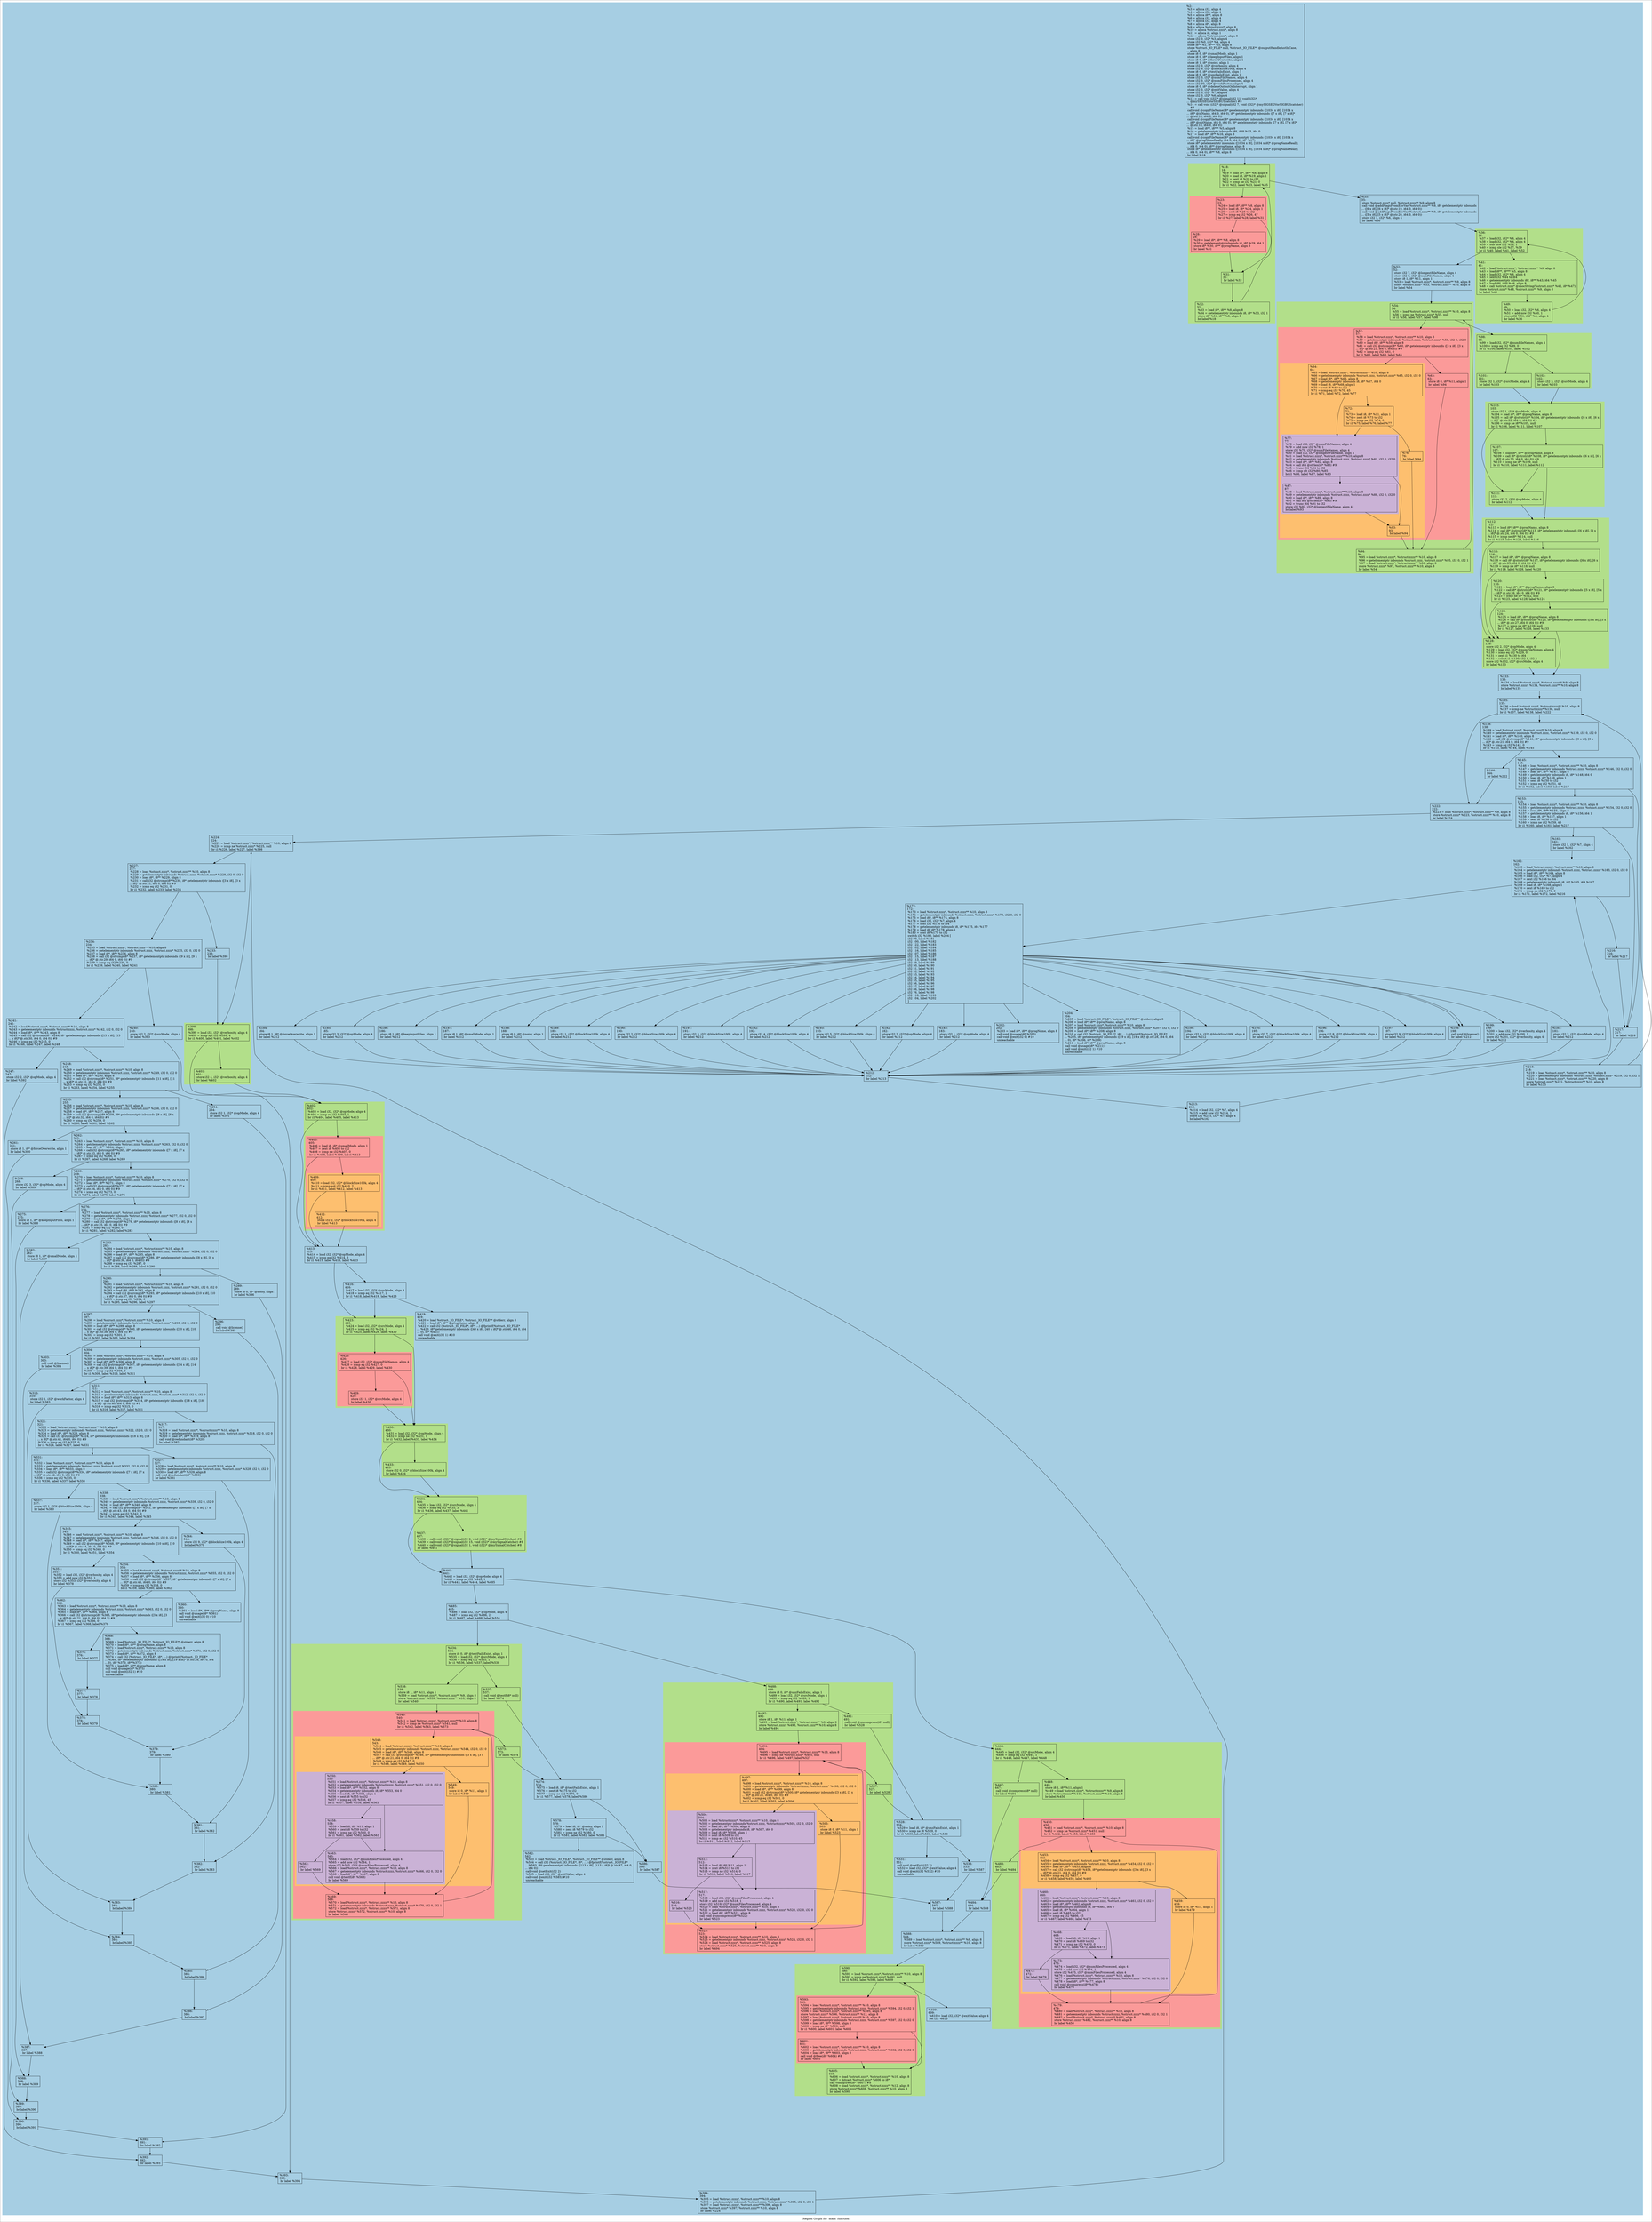 digraph "Region Graph for 'main' function" {
	label="Region Graph for 'main' function";

	Node0x9c9920 [shape=record,label="{%2:\l  %3 = alloca i32, align 4\l  %4 = alloca i32, align 4\l  %5 = alloca i8**, align 8\l  %6 = alloca i32, align 4\l  %7 = alloca i32, align 4\l  %8 = alloca i8*, align 8\l  %9 = alloca %struct.zzzz*, align 8\l  %10 = alloca %struct.zzzz*, align 8\l  %11 = alloca i8, align 1\l  %12 = alloca %struct.zzzz*, align 8\l  store i32 0, i32* %3, align 4\l  store i32 %0, i32* %4, align 4\l  store i8** %1, i8*** %5, align 8\l  store %struct._IO_FILE* null, %struct._IO_FILE** @outputHandleJustInCase,\l... align 8\l  store i8 0, i8* @smallMode, align 1\l  store i8 0, i8* @keepInputFiles, align 1\l  store i8 0, i8* @forceOverwrite, align 1\l  store i8 1, i8* @noisy, align 1\l  store i32 0, i32* @verbosity, align 4\l  store i32 9, i32* @blockSize100k, align 4\l  store i8 0, i8* @testFailsExist, align 1\l  store i8 0, i8* @unzFailsExist, align 1\l  store i32 0, i32* @numFileNames, align 4\l  store i32 0, i32* @numFilesProcessed, align 4\l  store i32 30, i32* @workFactor, align 4\l  store i8 0, i8* @deleteOutputOnInterrupt, align 1\l  store i32 0, i32* @exitValue, align 4\l  store i32 0, i32* %7, align 4\l  store i32 0, i32* %6, align 4\l  %13 = call void (i32)* @signal(i32 11, void (i32)*\l... @mySIGSEGVorSIGBUScatcher) #8\l  %14 = call void (i32)* @signal(i32 7, void (i32)* @mySIGSEGVorSIGBUScatcher)\l... #8\l  call void @copyFileName(i8* getelementptr inbounds ([1034 x i8], [1034 x\l... i8]* @inName, i64 0, i64 0), i8* getelementptr inbounds ([7 x i8], [7 x i8]*\l... @.str.18, i64 0, i64 0))\l  call void @copyFileName(i8* getelementptr inbounds ([1034 x i8], [1034 x\l... i8]* @outName, i64 0, i64 0), i8* getelementptr inbounds ([7 x i8], [7 x i8]*\l... @.str.18, i64 0, i64 0))\l  %15 = load i8**, i8*** %5, align 8\l  %16 = getelementptr inbounds i8*, i8** %15, i64 0\l  %17 = load i8*, i8** %16, align 8\l  call void @copyFileName(i8* getelementptr inbounds ([1034 x i8], [1034 x\l... i8]* @progNameReally, i64 0, i64 0), i8* %17)\l  store i8* getelementptr inbounds ([1034 x i8], [1034 x i8]* @progNameReally,\l... i64 0, i64 0), i8** @progName, align 8\l  store i8* getelementptr inbounds ([1034 x i8], [1034 x i8]* @progNameReally,\l... i64 0, i64 0), i8** %8, align 8\l  br label %18\l}"];
	Node0x9c9920 -> Node0xbe63c0;
	Node0xbe63c0 [shape=record,label="{%18:\l18:                                               \l  %19 = load i8*, i8** %8, align 8\l  %20 = load i8, i8* %19, align 1\l  %21 = sext i8 %20 to i32\l  %22 = icmp ne i32 %21, 0\l  br i1 %22, label %23, label %35\l}"];
	Node0xbe63c0 -> Node0xbe8b60;
	Node0xbe63c0 -> Node0xb74ff0;
	Node0xbe8b60 [shape=record,label="{%23:\l23:                                               \l  %24 = load i8*, i8** %8, align 8\l  %25 = load i8, i8* %24, align 1\l  %26 = sext i8 %25 to i32\l  %27 = icmp eq i32 %26, 47\l  br i1 %27, label %28, label %31\l}"];
	Node0xbe8b60 -> Node0xb28e00;
	Node0xbe8b60 -> Node0xb3c6d0;
	Node0xb28e00 [shape=record,label="{%28:\l28:                                               \l  %29 = load i8*, i8** %8, align 8\l  %30 = getelementptr inbounds i8, i8* %29, i64 1\l  store i8* %30, i8** @progName, align 8\l  br label %31\l}"];
	Node0xb28e00 -> Node0xb3c6d0;
	Node0xb3c6d0 [shape=record,label="{%31:\l31:                                               \l  br label %32\l}"];
	Node0xb3c6d0 -> Node0xbef0a0;
	Node0xbef0a0 [shape=record,label="{%32:\l32:                                               \l  %33 = load i8*, i8** %8, align 8\l  %34 = getelementptr inbounds i8, i8* %33, i32 1\l  store i8* %34, i8** %8, align 8\l  br label %18\l}"];
	Node0xbef0a0 -> Node0xbe63c0[constraint=false];
	Node0xb74ff0 [shape=record,label="{%35:\l35:                                               \l  store %struct.zzzz* null, %struct.zzzz** %9, align 8\l  call void @addFlagsFromEnvVar(%struct.zzzz** %9, i8* getelementptr inbounds\l... ([6 x i8], [6 x i8]* @.str.19, i64 0, i64 0))\l  call void @addFlagsFromEnvVar(%struct.zzzz** %9, i8* getelementptr inbounds\l... ([5 x i8], [5 x i8]* @.str.20, i64 0, i64 0))\l  store i32 1, i32* %6, align 4\l  br label %36\l}"];
	Node0xb74ff0 -> Node0xb7d3d0;
	Node0xb7d3d0 [shape=record,label="{%36:\l36:                                               \l  %37 = load i32, i32* %6, align 4\l  %38 = load i32, i32* %4, align 4\l  %39 = sub nsw i32 %38, 1\l  %40 = icmp sle i32 %37, %39\l  br i1 %40, label %41, label %52\l}"];
	Node0xb7d3d0 -> Node0xb79e50;
	Node0xb7d3d0 -> Node0x974490;
	Node0xb79e50 [shape=record,label="{%41:\l41:                                               \l  %42 = load %struct.zzzz*, %struct.zzzz** %9, align 8\l  %43 = load i8**, i8*** %5, align 8\l  %44 = load i32, i32* %6, align 4\l  %45 = sext i32 %44 to i64\l  %46 = getelementptr inbounds i8*, i8** %43, i64 %45\l  %47 = load i8*, i8** %46, align 8\l  %48 = call %struct.zzzz* @snocString(%struct.zzzz* %42, i8* %47)\l  store %struct.zzzz* %48, %struct.zzzz** %9, align 8\l  br label %49\l}"];
	Node0xb79e50 -> Node0xb761b0;
	Node0xb761b0 [shape=record,label="{%49:\l49:                                               \l  %50 = load i32, i32* %6, align 4\l  %51 = add nsw i32 %50, 1\l  store i32 %51, i32* %6, align 4\l  br label %36\l}"];
	Node0xb761b0 -> Node0xb7d3d0[constraint=false];
	Node0x974490 [shape=record,label="{%52:\l52:                                               \l  store i32 7, i32* @longestFileName, align 4\l  store i32 0, i32* @numFileNames, align 4\l  store i8 1, i8* %11, align 1\l  %53 = load %struct.zzzz*, %struct.zzzz** %9, align 8\l  store %struct.zzzz* %53, %struct.zzzz** %10, align 8\l  br label %54\l}"];
	Node0x974490 -> Node0x8ce750;
	Node0x8ce750 [shape=record,label="{%54:\l54:                                               \l  %55 = load %struct.zzzz*, %struct.zzzz** %10, align 8\l  %56 = icmp ne %struct.zzzz* %55, null\l  br i1 %56, label %57, label %98\l}"];
	Node0x8ce750 -> Node0xb4d480;
	Node0x8ce750 -> Node0xb527a0;
	Node0xb4d480 [shape=record,label="{%57:\l57:                                               \l  %58 = load %struct.zzzz*, %struct.zzzz** %10, align 8\l  %59 = getelementptr inbounds %struct.zzzz, %struct.zzzz* %58, i32 0, i32 0\l  %60 = load i8*, i8** %59, align 8\l  %61 = call i32 @strcmp(i8* %60, i8* getelementptr inbounds ([3 x i8], [3 x\l... i8]* @.str.21, i64 0, i64 0)) #9\l  %62 = icmp eq i32 %61, 0\l  br i1 %62, label %63, label %64\l}"];
	Node0xb4d480 -> Node0xb45270;
	Node0xb4d480 -> Node0xb89290;
	Node0xb45270 [shape=record,label="{%63:\l63:                                               \l  store i8 0, i8* %11, align 1\l  br label %94\l}"];
	Node0xb45270 -> Node0xb525f0;
	Node0xb525f0 [shape=record,label="{%94:\l94:                                               \l  %95 = load %struct.zzzz*, %struct.zzzz** %10, align 8\l  %96 = getelementptr inbounds %struct.zzzz, %struct.zzzz* %95, i32 0, i32 1\l  %97 = load %struct.zzzz*, %struct.zzzz** %96, align 8\l  store %struct.zzzz* %97, %struct.zzzz** %10, align 8\l  br label %54\l}"];
	Node0xb525f0 -> Node0x8ce750[constraint=false];
	Node0xb89290 [shape=record,label="{%64:\l64:                                               \l  %65 = load %struct.zzzz*, %struct.zzzz** %10, align 8\l  %66 = getelementptr inbounds %struct.zzzz, %struct.zzzz* %65, i32 0, i32 0\l  %67 = load i8*, i8** %66, align 8\l  %68 = getelementptr inbounds i8, i8* %67, i64 0\l  %69 = load i8, i8* %68, align 1\l  %70 = sext i8 %69 to i32\l  %71 = icmp eq i32 %70, 45\l  br i1 %71, label %72, label %77\l}"];
	Node0xb89290 -> Node0xbe0280;
	Node0xb89290 -> Node0xaecbf0;
	Node0xbe0280 [shape=record,label="{%72:\l72:                                               \l  %73 = load i8, i8* %11, align 1\l  %74 = zext i8 %73 to i32\l  %75 = icmp ne i32 %74, 0\l  br i1 %75, label %76, label %77\l}"];
	Node0xbe0280 -> Node0xb73780;
	Node0xbe0280 -> Node0xaecbf0;
	Node0xb73780 [shape=record,label="{%76:\l76:                                               \l  br label %94\l}"];
	Node0xb73780 -> Node0xb525f0;
	Node0xaecbf0 [shape=record,label="{%77:\l77:                                               \l  %78 = load i32, i32* @numFileNames, align 4\l  %79 = add nsw i32 %78, 1\l  store i32 %79, i32* @numFileNames, align 4\l  %80 = load i32, i32* @longestFileName, align 4\l  %81 = load %struct.zzzz*, %struct.zzzz** %10, align 8\l  %82 = getelementptr inbounds %struct.zzzz, %struct.zzzz* %81, i32 0, i32 0\l  %83 = load i8*, i8** %82, align 8\l  %84 = call i64 @strlen(i8* %83) #9\l  %85 = trunc i64 %84 to i32\l  %86 = icmp slt i32 %80, %85\l  br i1 %86, label %87, label %93\l}"];
	Node0xaecbf0 -> Node0xb34e50;
	Node0xaecbf0 -> Node0xb4e400;
	Node0xb34e50 [shape=record,label="{%87:\l87:                                               \l  %88 = load %struct.zzzz*, %struct.zzzz** %10, align 8\l  %89 = getelementptr inbounds %struct.zzzz, %struct.zzzz* %88, i32 0, i32 0\l  %90 = load i8*, i8** %89, align 8\l  %91 = call i64 @strlen(i8* %90) #9\l  %92 = trunc i64 %91 to i32\l  store i32 %92, i32* @longestFileName, align 4\l  br label %93\l}"];
	Node0xb34e50 -> Node0xb4e400;
	Node0xb4e400 [shape=record,label="{%93:\l93:                                               \l  br label %94\l}"];
	Node0xb4e400 -> Node0xb525f0;
	Node0xb527a0 [shape=record,label="{%98:\l98:                                               \l  %99 = load i32, i32* @numFileNames, align 4\l  %100 = icmp eq i32 %99, 0\l  br i1 %100, label %101, label %102\l}"];
	Node0xb527a0 -> Node0xb5a700;
	Node0xb527a0 -> Node0x90b4f0;
	Node0xb5a700 [shape=record,label="{%101:\l101:                                              \l  store i32 1, i32* @srcMode, align 4\l  br label %103\l}"];
	Node0xb5a700 -> Node0xb3b380;
	Node0xb3b380 [shape=record,label="{%103:\l103:                                              \l  store i32 1, i32* @opMode, align 4\l  %104 = load i8*, i8** @progName, align 8\l  %105 = call i8* @strstr(i8* %104, i8* getelementptr inbounds ([6 x i8], [6 x\l... i8]* @.str.22, i64 0, i64 0)) #9\l  %106 = icmp ne i8* %105, null\l  br i1 %106, label %111, label %107\l}"];
	Node0xb3b380 -> Node0xb17730;
	Node0xb3b380 -> Node0x90af60;
	Node0xb17730 [shape=record,label="{%111:\l111:                                              \l  store i32 2, i32* @opMode, align 4\l  br label %112\l}"];
	Node0xb17730 -> Node0xac8890;
	Node0xac8890 [shape=record,label="{%112:\l112:                                              \l  %113 = load i8*, i8** @progName, align 8\l  %114 = call i8* @strstr(i8* %113, i8* getelementptr inbounds ([6 x i8], [6 x\l... i8]* @.str.24, i64 0, i64 0)) #9\l  %115 = icmp ne i8* %114, null\l  br i1 %115, label %128, label %116\l}"];
	Node0xac8890 -> Node0xb9d2b0;
	Node0xac8890 -> Node0x8ecfb0;
	Node0xb9d2b0 [shape=record,label="{%128:\l128:                                              \l  store i32 2, i32* @opMode, align 4\l  %129 = load i32, i32* @numFileNames, align 4\l  %130 = icmp eq i32 %129, 0\l  %131 = zext i1 %130 to i64\l  %132 = select i1 %130, i32 1, i32 2\l  store i32 %132, i32* @srcMode, align 4\l  br label %133\l}"];
	Node0xb9d2b0 -> Node0xb77cf0;
	Node0xb77cf0 [shape=record,label="{%133:\l133:                                              \l  %134 = load %struct.zzzz*, %struct.zzzz** %9, align 8\l  store %struct.zzzz* %134, %struct.zzzz** %10, align 8\l  br label %135\l}"];
	Node0xb77cf0 -> Node0x8db4b0;
	Node0x8db4b0 [shape=record,label="{%135:\l135:                                              \l  %136 = load %struct.zzzz*, %struct.zzzz** %10, align 8\l  %137 = icmp ne %struct.zzzz* %136, null\l  br i1 %137, label %138, label %222\l}"];
	Node0x8db4b0 -> Node0xb4a4c0;
	Node0x8db4b0 -> Node0xc10ff0;
	Node0xb4a4c0 [shape=record,label="{%138:\l138:                                              \l  %139 = load %struct.zzzz*, %struct.zzzz** %10, align 8\l  %140 = getelementptr inbounds %struct.zzzz, %struct.zzzz* %139, i32 0, i32 0\l  %141 = load i8*, i8** %140, align 8\l  %142 = call i32 @strcmp(i8* %141, i8* getelementptr inbounds ([3 x i8], [3 x\l... i8]* @.str.21, i64 0, i64 0)) #9\l  %143 = icmp eq i32 %142, 0\l  br i1 %143, label %144, label %145\l}"];
	Node0xb4a4c0 -> Node0xaede50;
	Node0xb4a4c0 -> Node0xb756d0;
	Node0xaede50 [shape=record,label="{%144:\l144:                                              \l  br label %222\l}"];
	Node0xaede50 -> Node0xc10ff0;
	Node0xc10ff0 [shape=record,label="{%222:\l222:                                              \l  %223 = load %struct.zzzz*, %struct.zzzz** %9, align 8\l  store %struct.zzzz* %223, %struct.zzzz** %10, align 8\l  br label %224\l}"];
	Node0xc10ff0 -> Node0xb691c0;
	Node0xb691c0 [shape=record,label="{%224:\l224:                                              \l  %225 = load %struct.zzzz*, %struct.zzzz** %10, align 8\l  %226 = icmp ne %struct.zzzz* %225, null\l  br i1 %226, label %227, label %398\l}"];
	Node0xb691c0 -> Node0xb6a4e0;
	Node0xb691c0 -> Node0xbef660;
	Node0xb6a4e0 [shape=record,label="{%227:\l227:                                              \l  %228 = load %struct.zzzz*, %struct.zzzz** %10, align 8\l  %229 = getelementptr inbounds %struct.zzzz, %struct.zzzz* %228, i32 0, i32 0\l  %230 = load i8*, i8** %229, align 8\l  %231 = call i32 @strcmp(i8* %230, i8* getelementptr inbounds ([3 x i8], [3 x\l... i8]* @.str.21, i64 0, i64 0)) #9\l  %232 = icmp eq i32 %231, 0\l  br i1 %232, label %233, label %234\l}"];
	Node0xb6a4e0 -> Node0x8c2f10;
	Node0xb6a4e0 -> Node0xb741a0;
	Node0x8c2f10 [shape=record,label="{%233:\l233:                                              \l  br label %398\l}"];
	Node0x8c2f10 -> Node0xbef660;
	Node0xbef660 [shape=record,label="{%398:\l398:                                              \l  %399 = load i32, i32* @verbosity, align 4\l  %400 = icmp sgt i32 %399, 4\l  br i1 %400, label %401, label %402\l}"];
	Node0xbef660 -> Node0xc03520;
	Node0xbef660 -> Node0xbf5f40;
	Node0xc03520 [shape=record,label="{%401:\l401:                                              \l  store i32 4, i32* @verbosity, align 4\l  br label %402\l}"];
	Node0xc03520 -> Node0xbf5f40;
	Node0xbf5f40 [shape=record,label="{%402:\l402:                                              \l  %403 = load i32, i32* @opMode, align 4\l  %404 = icmp eq i32 %403, 1\l  br i1 %404, label %405, label %413\l}"];
	Node0xbf5f40 -> Node0xaed460;
	Node0xbf5f40 -> Node0xbf4d20;
	Node0xaed460 [shape=record,label="{%405:\l405:                                              \l  %406 = load i8, i8* @smallMode, align 1\l  %407 = zext i8 %406 to i32\l  %408 = icmp ne i32 %407, 0\l  br i1 %408, label %409, label %413\l}"];
	Node0xaed460 -> Node0xafa9f0;
	Node0xaed460 -> Node0xbf4d20;
	Node0xafa9f0 [shape=record,label="{%409:\l409:                                              \l  %410 = load i32, i32* @blockSize100k, align 4\l  %411 = icmp sgt i32 %410, 2\l  br i1 %411, label %412, label %413\l}"];
	Node0xafa9f0 -> Node0xbe8fc0;
	Node0xafa9f0 -> Node0xbf4d20;
	Node0xbe8fc0 [shape=record,label="{%412:\l412:                                              \l  store i32 2, i32* @blockSize100k, align 4\l  br label %413\l}"];
	Node0xbe8fc0 -> Node0xbf4d20;
	Node0xbf4d20 [shape=record,label="{%413:\l413:                                              \l  %414 = load i32, i32* @opMode, align 4\l  %415 = icmp eq i32 %414, 3\l  br i1 %415, label %416, label %423\l}"];
	Node0xbf4d20 -> Node0xb1ab80;
	Node0xbf4d20 -> Node0x919db0;
	Node0xb1ab80 [shape=record,label="{%416:\l416:                                              \l  %417 = load i32, i32* @srcMode, align 4\l  %418 = icmp eq i32 %417, 2\l  br i1 %418, label %419, label %423\l}"];
	Node0xb1ab80 -> Node0xb70890;
	Node0xb1ab80 -> Node0x919db0;
	Node0xb70890 [shape=record,label="{%419:\l419:                                              \l  %420 = load %struct._IO_FILE*, %struct._IO_FILE** @stderr, align 8\l  %421 = load i8*, i8** @progName, align 8\l  %422 = call i32 (%struct._IO_FILE*, i8*, ...) @fprintf(%struct._IO_FILE*\l... %420, i8* getelementptr inbounds ([40 x i8], [40 x i8]* @.str.46, i64 0, i64\l... 0), i8* %421)\l  call void @exit(i32 1) #10\l  unreachable\l}"];
	Node0x919db0 [shape=record,label="{%423:\l423:                                              \l  %424 = load i32, i32* @srcMode, align 4\l  %425 = icmp eq i32 %424, 2\l  br i1 %425, label %426, label %430\l}"];
	Node0x919db0 -> Node0xbf0d70;
	Node0x919db0 -> Node0x998b60;
	Node0xbf0d70 [shape=record,label="{%426:\l426:                                              \l  %427 = load i32, i32* @numFileNames, align 4\l  %428 = icmp eq i32 %427, 0\l  br i1 %428, label %429, label %430\l}"];
	Node0xbf0d70 -> Node0x902d70;
	Node0xbf0d70 -> Node0x998b60;
	Node0x902d70 [shape=record,label="{%429:\l429:                                              \l  store i32 1, i32* @srcMode, align 4\l  br label %430\l}"];
	Node0x902d70 -> Node0x998b60;
	Node0x998b60 [shape=record,label="{%430:\l430:                                              \l  %431 = load i32, i32* @opMode, align 4\l  %432 = icmp ne i32 %431, 1\l  br i1 %432, label %433, label %434\l}"];
	Node0x998b60 -> Node0xb18400;
	Node0x998b60 -> Node0xb50190;
	Node0xb18400 [shape=record,label="{%433:\l433:                                              \l  store i32 0, i32* @blockSize100k, align 4\l  br label %434\l}"];
	Node0xb18400 -> Node0xb50190;
	Node0xb50190 [shape=record,label="{%434:\l434:                                              \l  %435 = load i32, i32* @srcMode, align 4\l  %436 = icmp eq i32 %435, 3\l  br i1 %436, label %437, label %441\l}"];
	Node0xb50190 -> Node0xbf44f0;
	Node0xb50190 -> Node0xb31630;
	Node0xbf44f0 [shape=record,label="{%437:\l437:                                              \l  %438 = call void (i32)* @signal(i32 2, void (i32)* @mySignalCatcher) #8\l  %439 = call void (i32)* @signal(i32 15, void (i32)* @mySignalCatcher) #8\l  %440 = call void (i32)* @signal(i32 1, void (i32)* @mySignalCatcher) #8\l  br label %441\l}"];
	Node0xbf44f0 -> Node0xb31630;
	Node0xb31630 [shape=record,label="{%441:\l441:                                              \l  %442 = load i32, i32* @opMode, align 4\l  %443 = icmp eq i32 %442, 1\l  br i1 %443, label %444, label %485\l}"];
	Node0xb31630 -> Node0xc0cf70;
	Node0xb31630 -> Node0xb5e470;
	Node0xc0cf70 [shape=record,label="{%444:\l444:                                              \l  %445 = load i32, i32* @srcMode, align 4\l  %446 = icmp eq i32 %445, 1\l  br i1 %446, label %447, label %448\l}"];
	Node0xc0cf70 -> Node0x9b5430;
	Node0xc0cf70 -> Node0xc044b0;
	Node0x9b5430 [shape=record,label="{%447:\l447:                                              \l  call void @compress(i8* null)\l  br label %484\l}"];
	Node0x9b5430 -> Node0xbaaf50;
	Node0xbaaf50 [shape=record,label="{%484:\l484:                                              \l  br label %588\l}"];
	Node0xbaaf50 -> Node0xb2dac0;
	Node0xb2dac0 [shape=record,label="{%588:\l588:                                              \l  %589 = load %struct.zzzz*, %struct.zzzz** %9, align 8\l  store %struct.zzzz* %589, %struct.zzzz** %10, align 8\l  br label %590\l}"];
	Node0xb2dac0 -> Node0x9b0600;
	Node0x9b0600 [shape=record,label="{%590:\l590:                                              \l  %591 = load %struct.zzzz*, %struct.zzzz** %10, align 8\l  %592 = icmp ne %struct.zzzz* %591, null\l  br i1 %592, label %593, label %609\l}"];
	Node0x9b0600 -> Node0xbe6940;
	Node0x9b0600 -> Node0xbf4ec0;
	Node0xbe6940 [shape=record,label="{%593:\l593:                                              \l  %594 = load %struct.zzzz*, %struct.zzzz** %10, align 8\l  %595 = getelementptr inbounds %struct.zzzz, %struct.zzzz* %594, i32 0, i32 1\l  %596 = load %struct.zzzz*, %struct.zzzz** %595, align 8\l  store %struct.zzzz* %596, %struct.zzzz** %12, align 8\l  %597 = load %struct.zzzz*, %struct.zzzz** %10, align 8\l  %598 = getelementptr inbounds %struct.zzzz, %struct.zzzz* %597, i32 0, i32 0\l  %599 = load i8*, i8** %598, align 8\l  %600 = icmp ne i8* %599, null\l  br i1 %600, label %601, label %605\l}"];
	Node0xbe6940 -> Node0xacefb0;
	Node0xbe6940 -> Node0xc0c520;
	Node0xacefb0 [shape=record,label="{%601:\l601:                                              \l  %602 = load %struct.zzzz*, %struct.zzzz** %10, align 8\l  %603 = getelementptr inbounds %struct.zzzz, %struct.zzzz* %602, i32 0, i32 0\l  %604 = load i8*, i8** %603, align 8\l  call void @free(i8* %604) #8\l  br label %605\l}"];
	Node0xacefb0 -> Node0xc0c520;
	Node0xc0c520 [shape=record,label="{%605:\l605:                                              \l  %606 = load %struct.zzzz*, %struct.zzzz** %10, align 8\l  %607 = bitcast %struct.zzzz* %606 to i8*\l  call void @free(i8* %607) #8\l  %608 = load %struct.zzzz*, %struct.zzzz** %12, align 8\l  store %struct.zzzz* %608, %struct.zzzz** %10, align 8\l  br label %590\l}"];
	Node0xc0c520 -> Node0x9b0600[constraint=false];
	Node0xbf4ec0 [shape=record,label="{%609:\l609:                                              \l  %610 = load i32, i32* @exitValue, align 4\l  ret i32 %610\l}"];
	Node0xc044b0 [shape=record,label="{%448:\l448:                                              \l  store i8 1, i8* %11, align 1\l  %449 = load %struct.zzzz*, %struct.zzzz** %9, align 8\l  store %struct.zzzz* %449, %struct.zzzz** %10, align 8\l  br label %450\l}"];
	Node0xc044b0 -> Node0xc09960;
	Node0xc09960 [shape=record,label="{%450:\l450:                                              \l  %451 = load %struct.zzzz*, %struct.zzzz** %10, align 8\l  %452 = icmp ne %struct.zzzz* %451, null\l  br i1 %452, label %453, label %483\l}"];
	Node0xc09960 -> Node0xb3d4c0;
	Node0xc09960 -> Node0x9ad1e0;
	Node0xb3d4c0 [shape=record,label="{%453:\l453:                                              \l  %454 = load %struct.zzzz*, %struct.zzzz** %10, align 8\l  %455 = getelementptr inbounds %struct.zzzz, %struct.zzzz* %454, i32 0, i32 0\l  %456 = load i8*, i8** %455, align 8\l  %457 = call i32 @strcmp(i8* %456, i8* getelementptr inbounds ([3 x i8], [3 x\l... i8]* @.str.21, i64 0, i64 0)) #9\l  %458 = icmp eq i32 %457, 0\l  br i1 %458, label %459, label %460\l}"];
	Node0xb3d4c0 -> Node0xb60f70;
	Node0xb3d4c0 -> Node0xaf4a40;
	Node0xb60f70 [shape=record,label="{%459:\l459:                                              \l  store i8 0, i8* %11, align 1\l  br label %479\l}"];
	Node0xb60f70 -> Node0xb77a50;
	Node0xb77a50 [shape=record,label="{%479:\l479:                                              \l  %480 = load %struct.zzzz*, %struct.zzzz** %10, align 8\l  %481 = getelementptr inbounds %struct.zzzz, %struct.zzzz* %480, i32 0, i32 1\l  %482 = load %struct.zzzz*, %struct.zzzz** %481, align 8\l  store %struct.zzzz* %482, %struct.zzzz** %10, align 8\l  br label %450\l}"];
	Node0xb77a50 -> Node0xc09960[constraint=false];
	Node0xaf4a40 [shape=record,label="{%460:\l460:                                              \l  %461 = load %struct.zzzz*, %struct.zzzz** %10, align 8\l  %462 = getelementptr inbounds %struct.zzzz, %struct.zzzz* %461, i32 0, i32 0\l  %463 = load i8*, i8** %462, align 8\l  %464 = getelementptr inbounds i8, i8* %463, i64 0\l  %465 = load i8, i8* %464, align 1\l  %466 = sext i8 %465 to i32\l  %467 = icmp eq i32 %466, 45\l  br i1 %467, label %468, label %473\l}"];
	Node0xaf4a40 -> Node0xbae150;
	Node0xaf4a40 -> Node0xb5e510;
	Node0xbae150 [shape=record,label="{%468:\l468:                                              \l  %469 = load i8, i8* %11, align 1\l  %470 = zext i8 %469 to i32\l  %471 = icmp ne i32 %470, 0\l  br i1 %471, label %472, label %473\l}"];
	Node0xbae150 -> Node0xa5d500;
	Node0xbae150 -> Node0xb5e510;
	Node0xa5d500 [shape=record,label="{%472:\l472:                                              \l  br label %479\l}"];
	Node0xa5d500 -> Node0xb77a50;
	Node0xb5e510 [shape=record,label="{%473:\l473:                                              \l  %474 = load i32, i32* @numFilesProcessed, align 4\l  %475 = add nsw i32 %474, 1\l  store i32 %475, i32* @numFilesProcessed, align 4\l  %476 = load %struct.zzzz*, %struct.zzzz** %10, align 8\l  %477 = getelementptr inbounds %struct.zzzz, %struct.zzzz* %476, i32 0, i32 0\l  %478 = load i8*, i8** %477, align 8\l  call void @compress(i8* %478)\l  br label %479\l}"];
	Node0xb5e510 -> Node0xb77a50;
	Node0x9ad1e0 [shape=record,label="{%483:\l483:                                              \l  br label %484\l}"];
	Node0x9ad1e0 -> Node0xbaaf50;
	Node0xb5e470 [shape=record,label="{%485:\l485:                                              \l  %486 = load i32, i32* @opMode, align 4\l  %487 = icmp eq i32 %486, 2\l  br i1 %487, label %488, label %534\l}"];
	Node0xb5e470 -> Node0xbeea20;
	Node0xb5e470 -> Node0xb38a40;
	Node0xbeea20 [shape=record,label="{%488:\l488:                                              \l  store i8 0, i8* @unzFailsExist, align 1\l  %489 = load i32, i32* @srcMode, align 4\l  %490 = icmp eq i32 %489, 1\l  br i1 %490, label %491, label %492\l}"];
	Node0xbeea20 -> Node0xc04720;
	Node0xbeea20 -> Node0xbf5b40;
	Node0xc04720 [shape=record,label="{%491:\l491:                                              \l  call void @uncompress(i8* null)\l  br label %528\l}"];
	Node0xc04720 -> Node0xbf2e50;
	Node0xbf2e50 [shape=record,label="{%528:\l528:                                              \l  %529 = load i8, i8* @unzFailsExist, align 1\l  %530 = icmp ne i8 %529, 0\l  br i1 %530, label %531, label %533\l}"];
	Node0xbf2e50 -> Node0xafab00;
	Node0xbf2e50 -> Node0xb69f20;
	Node0xafab00 [shape=record,label="{%531:\l531:                                              \l  call void @setExit(i32 2)\l  %532 = load i32, i32* @exitValue, align 4\l  call void @exit(i32 %532) #10\l  unreachable\l}"];
	Node0xb69f20 [shape=record,label="{%533:\l533:                                              \l  br label %587\l}"];
	Node0xb69f20 -> Node0xb686b0;
	Node0xb686b0 [shape=record,label="{%587:\l587:                                              \l  br label %588\l}"];
	Node0xb686b0 -> Node0xb2dac0;
	Node0xbf5b40 [shape=record,label="{%492:\l492:                                              \l  store i8 1, i8* %11, align 1\l  %493 = load %struct.zzzz*, %struct.zzzz** %9, align 8\l  store %struct.zzzz* %493, %struct.zzzz** %10, align 8\l  br label %494\l}"];
	Node0xbf5b40 -> Node0xc03c80;
	Node0xc03c80 [shape=record,label="{%494:\l494:                                              \l  %495 = load %struct.zzzz*, %struct.zzzz** %10, align 8\l  %496 = icmp ne %struct.zzzz* %495, null\l  br i1 %496, label %497, label %527\l}"];
	Node0xc03c80 -> Node0xbe5cf0;
	Node0xc03c80 -> Node0x9aa670;
	Node0xbe5cf0 [shape=record,label="{%497:\l497:                                              \l  %498 = load %struct.zzzz*, %struct.zzzz** %10, align 8\l  %499 = getelementptr inbounds %struct.zzzz, %struct.zzzz* %498, i32 0, i32 0\l  %500 = load i8*, i8** %499, align 8\l  %501 = call i32 @strcmp(i8* %500, i8* getelementptr inbounds ([3 x i8], [3 x\l... i8]* @.str.21, i64 0, i64 0)) #9\l  %502 = icmp eq i32 %501, 0\l  br i1 %502, label %503, label %504\l}"];
	Node0xbe5cf0 -> Node0xb43b00;
	Node0xbe5cf0 -> Node0xad0830;
	Node0xb43b00 [shape=record,label="{%503:\l503:                                              \l  store i8 0, i8* %11, align 1\l  br label %523\l}"];
	Node0xb43b00 -> Node0xbec750;
	Node0xbec750 [shape=record,label="{%523:\l523:                                              \l  %524 = load %struct.zzzz*, %struct.zzzz** %10, align 8\l  %525 = getelementptr inbounds %struct.zzzz, %struct.zzzz* %524, i32 0, i32 1\l  %526 = load %struct.zzzz*, %struct.zzzz** %525, align 8\l  store %struct.zzzz* %526, %struct.zzzz** %10, align 8\l  br label %494\l}"];
	Node0xbec750 -> Node0xc03c80[constraint=false];
	Node0xad0830 [shape=record,label="{%504:\l504:                                              \l  %505 = load %struct.zzzz*, %struct.zzzz** %10, align 8\l  %506 = getelementptr inbounds %struct.zzzz, %struct.zzzz* %505, i32 0, i32 0\l  %507 = load i8*, i8** %506, align 8\l  %508 = getelementptr inbounds i8, i8* %507, i64 0\l  %509 = load i8, i8* %508, align 1\l  %510 = sext i8 %509 to i32\l  %511 = icmp eq i32 %510, 45\l  br i1 %511, label %512, label %517\l}"];
	Node0xad0830 -> Node0xb41ec0;
	Node0xad0830 -> Node0xbdfe80;
	Node0xb41ec0 [shape=record,label="{%512:\l512:                                              \l  %513 = load i8, i8* %11, align 1\l  %514 = zext i8 %513 to i32\l  %515 = icmp ne i32 %514, 0\l  br i1 %515, label %516, label %517\l}"];
	Node0xb41ec0 -> Node0xb023e0;
	Node0xb41ec0 -> Node0xbdfe80;
	Node0xb023e0 [shape=record,label="{%516:\l516:                                              \l  br label %523\l}"];
	Node0xb023e0 -> Node0xbec750;
	Node0xbdfe80 [shape=record,label="{%517:\l517:                                              \l  %518 = load i32, i32* @numFilesProcessed, align 4\l  %519 = add nsw i32 %518, 1\l  store i32 %519, i32* @numFilesProcessed, align 4\l  %520 = load %struct.zzzz*, %struct.zzzz** %10, align 8\l  %521 = getelementptr inbounds %struct.zzzz, %struct.zzzz* %520, i32 0, i32 0\l  %522 = load i8*, i8** %521, align 8\l  call void @uncompress(i8* %522)\l  br label %523\l}"];
	Node0xbdfe80 -> Node0xbec750;
	Node0x9aa670 [shape=record,label="{%527:\l527:                                              \l  br label %528\l}"];
	Node0x9aa670 -> Node0xbf2e50;
	Node0xb38a40 [shape=record,label="{%534:\l534:                                              \l  store i8 0, i8* @testFailsExist, align 1\l  %535 = load i32, i32* @srcMode, align 4\l  %536 = icmp eq i32 %535, 1\l  br i1 %536, label %537, label %538\l}"];
	Node0xb38a40 -> Node0xc16190;
	Node0xb38a40 -> Node0xc3afa0;
	Node0xc16190 [shape=record,label="{%537:\l537:                                              \l  call void @testf(i8* null)\l  br label %574\l}"];
	Node0xc16190 -> Node0xc3fa10;
	Node0xc3fa10 [shape=record,label="{%574:\l574:                                              \l  %575 = load i8, i8* @testFailsExist, align 1\l  %576 = zext i8 %575 to i32\l  %577 = icmp ne i32 %576, 0\l  br i1 %577, label %578, label %586\l}"];
	Node0xc3fa10 -> Node0xbff300;
	Node0xc3fa10 -> Node0xb29ca0;
	Node0xbff300 [shape=record,label="{%578:\l578:                                              \l  %579 = load i8, i8* @noisy, align 1\l  %580 = zext i8 %579 to i32\l  %581 = icmp ne i32 %580, 0\l  br i1 %581, label %582, label %586\l}"];
	Node0xbff300 -> Node0x9b1760;
	Node0xbff300 -> Node0xb29ca0;
	Node0x9b1760 [shape=record,label="{%582:\l582:                                              \l  %583 = load %struct._IO_FILE*, %struct._IO_FILE** @stderr, align 8\l  %584 = call i32 (%struct._IO_FILE*, i8*, ...) @fprintf(%struct._IO_FILE*\l... %583, i8* getelementptr inbounds ([113 x i8], [113 x i8]* @.str.47, i64 0,\l... i64 0))\l  call void @setExit(i32 2)\l  %585 = load i32, i32* @exitValue, align 4\l  call void @exit(i32 %585) #10\l  unreachable\l}"];
	Node0xb29ca0 [shape=record,label="{%586:\l586:                                              \l  br label %587\l}"];
	Node0xb29ca0 -> Node0xb686b0;
	Node0xc3afa0 [shape=record,label="{%538:\l538:                                              \l  store i8 1, i8* %11, align 1\l  %539 = load %struct.zzzz*, %struct.zzzz** %9, align 8\l  store %struct.zzzz* %539, %struct.zzzz** %10, align 8\l  br label %540\l}"];
	Node0xc3afa0 -> Node0xbeafd0;
	Node0xbeafd0 [shape=record,label="{%540:\l540:                                              \l  %541 = load %struct.zzzz*, %struct.zzzz** %10, align 8\l  %542 = icmp ne %struct.zzzz* %541, null\l  br i1 %542, label %543, label %573\l}"];
	Node0xbeafd0 -> Node0xb43540;
	Node0xbeafd0 -> Node0xb73fa0;
	Node0xb43540 [shape=record,label="{%543:\l543:                                              \l  %544 = load %struct.zzzz*, %struct.zzzz** %10, align 8\l  %545 = getelementptr inbounds %struct.zzzz, %struct.zzzz* %544, i32 0, i32 0\l  %546 = load i8*, i8** %545, align 8\l  %547 = call i32 @strcmp(i8* %546, i8* getelementptr inbounds ([3 x i8], [3 x\l... i8]* @.str.21, i64 0, i64 0)) #9\l  %548 = icmp eq i32 %547, 0\l  br i1 %548, label %549, label %550\l}"];
	Node0xb43540 -> Node0xafdf00;
	Node0xb43540 -> Node0xc09780;
	Node0xafdf00 [shape=record,label="{%549:\l549:                                              \l  store i8 0, i8* %11, align 1\l  br label %569\l}"];
	Node0xafdf00 -> Node0xb1dc80;
	Node0xb1dc80 [shape=record,label="{%569:\l569:                                              \l  %570 = load %struct.zzzz*, %struct.zzzz** %10, align 8\l  %571 = getelementptr inbounds %struct.zzzz, %struct.zzzz* %570, i32 0, i32 1\l  %572 = load %struct.zzzz*, %struct.zzzz** %571, align 8\l  store %struct.zzzz* %572, %struct.zzzz** %10, align 8\l  br label %540\l}"];
	Node0xb1dc80 -> Node0xbeafd0[constraint=false];
	Node0xc09780 [shape=record,label="{%550:\l550:                                              \l  %551 = load %struct.zzzz*, %struct.zzzz** %10, align 8\l  %552 = getelementptr inbounds %struct.zzzz, %struct.zzzz* %551, i32 0, i32 0\l  %553 = load i8*, i8** %552, align 8\l  %554 = getelementptr inbounds i8, i8* %553, i64 0\l  %555 = load i8, i8* %554, align 1\l  %556 = sext i8 %555 to i32\l  %557 = icmp eq i32 %556, 45\l  br i1 %557, label %558, label %563\l}"];
	Node0xc09780 -> Node0xb6d9b0;
	Node0xc09780 -> Node0xb59b00;
	Node0xb6d9b0 [shape=record,label="{%558:\l558:                                              \l  %559 = load i8, i8* %11, align 1\l  %560 = zext i8 %559 to i32\l  %561 = icmp ne i32 %560, 0\l  br i1 %561, label %562, label %563\l}"];
	Node0xb6d9b0 -> Node0x998390;
	Node0xb6d9b0 -> Node0xb59b00;
	Node0x998390 [shape=record,label="{%562:\l562:                                              \l  br label %569\l}"];
	Node0x998390 -> Node0xb1dc80;
	Node0xb59b00 [shape=record,label="{%563:\l563:                                              \l  %564 = load i32, i32* @numFilesProcessed, align 4\l  %565 = add nsw i32 %564, 1\l  store i32 %565, i32* @numFilesProcessed, align 4\l  %566 = load %struct.zzzz*, %struct.zzzz** %10, align 8\l  %567 = getelementptr inbounds %struct.zzzz, %struct.zzzz* %566, i32 0, i32 0\l  %568 = load i8*, i8** %567, align 8\l  call void @testf(i8* %568)\l  br label %569\l}"];
	Node0xb59b00 -> Node0xb1dc80;
	Node0xb73fa0 [shape=record,label="{%573:\l573:                                              \l  br label %574\l}"];
	Node0xb73fa0 -> Node0xc3fa10;
	Node0xb741a0 [shape=record,label="{%234:\l234:                                              \l  %235 = load %struct.zzzz*, %struct.zzzz** %10, align 8\l  %236 = getelementptr inbounds %struct.zzzz, %struct.zzzz* %235, i32 0, i32 0\l  %237 = load i8*, i8** %236, align 8\l  %238 = call i32 @strcmp(i8* %237, i8* getelementptr inbounds ([9 x i8], [9 x\l... i8]* @.str.29, i64 0, i64 0)) #9\l  %239 = icmp eq i32 %238, 0\l  br i1 %239, label %240, label %241\l}"];
	Node0xb741a0 -> Node0xb33670;
	Node0xb741a0 -> Node0xbe72c0;
	Node0xb33670 [shape=record,label="{%240:\l240:                                              \l  store i32 2, i32* @srcMode, align 4\l  br label %393\l}"];
	Node0xb33670 -> Node0xb24d70;
	Node0xb24d70 [shape=record,label="{%393:\l393:                                              \l  br label %394\l}"];
	Node0xb24d70 -> Node0x912970;
	Node0x912970 [shape=record,label="{%394:\l394:                                              \l  %395 = load %struct.zzzz*, %struct.zzzz** %10, align 8\l  %396 = getelementptr inbounds %struct.zzzz, %struct.zzzz* %395, i32 0, i32 1\l  %397 = load %struct.zzzz*, %struct.zzzz** %396, align 8\l  store %struct.zzzz* %397, %struct.zzzz** %10, align 8\l  br label %224\l}"];
	Node0x912970 -> Node0xb691c0;
	Node0xbe72c0 [shape=record,label="{%241:\l241:                                              \l  %242 = load %struct.zzzz*, %struct.zzzz** %10, align 8\l  %243 = getelementptr inbounds %struct.zzzz, %struct.zzzz* %242, i32 0, i32 0\l  %244 = load i8*, i8** %243, align 8\l  %245 = call i32 @strcmp(i8* %244, i8* getelementptr inbounds ([13 x i8], [13\l... x i8]* @.str.30, i64 0, i64 0)) #9\l  %246 = icmp eq i32 %245, 0\l  br i1 %246, label %247, label %248\l}"];
	Node0xbe72c0 -> Node0xb882d0;
	Node0xbe72c0 -> Node0xb5c0b0;
	Node0xb882d0 [shape=record,label="{%247:\l247:                                              \l  store i32 2, i32* @opMode, align 4\l  br label %392\l}"];
	Node0xb882d0 -> Node0x8971b0;
	Node0x8971b0 [shape=record,label="{%392:\l392:                                              \l  br label %393\l}"];
	Node0x8971b0 -> Node0xb24d70;
	Node0xb5c0b0 [shape=record,label="{%248:\l248:                                              \l  %249 = load %struct.zzzz*, %struct.zzzz** %10, align 8\l  %250 = getelementptr inbounds %struct.zzzz, %struct.zzzz* %249, i32 0, i32 0\l  %251 = load i8*, i8** %250, align 8\l  %252 = call i32 @strcmp(i8* %251, i8* getelementptr inbounds ([11 x i8], [11\l... x i8]* @.str.31, i64 0, i64 0)) #9\l  %253 = icmp eq i32 %252, 0\l  br i1 %253, label %254, label %255\l}"];
	Node0xb5c0b0 -> Node0xb70760;
	Node0xb5c0b0 -> Node0xb35a60;
	Node0xb70760 [shape=record,label="{%254:\l254:                                              \l  store i32 1, i32* @opMode, align 4\l  br label %391\l}"];
	Node0xb70760 -> Node0x8d4360;
	Node0x8d4360 [shape=record,label="{%391:\l391:                                              \l  br label %392\l}"];
	Node0x8d4360 -> Node0x8971b0;
	Node0xb35a60 [shape=record,label="{%255:\l255:                                              \l  %256 = load %struct.zzzz*, %struct.zzzz** %10, align 8\l  %257 = getelementptr inbounds %struct.zzzz, %struct.zzzz* %256, i32 0, i32 0\l  %258 = load i8*, i8** %257, align 8\l  %259 = call i32 @strcmp(i8* %258, i8* getelementptr inbounds ([8 x i8], [8 x\l... i8]* @.str.32, i64 0, i64 0)) #9\l  %260 = icmp eq i32 %259, 0\l  br i1 %260, label %261, label %262\l}"];
	Node0xb35a60 -> Node0x8b70c0;
	Node0xb35a60 -> Node0xb3a0a0;
	Node0x8b70c0 [shape=record,label="{%261:\l261:                                              \l  store i8 1, i8* @forceOverwrite, align 1\l  br label %390\l}"];
	Node0x8b70c0 -> Node0x8f5cf0;
	Node0x8f5cf0 [shape=record,label="{%390:\l390:                                              \l  br label %391\l}"];
	Node0x8f5cf0 -> Node0x8d4360;
	Node0xb3a0a0 [shape=record,label="{%262:\l262:                                              \l  %263 = load %struct.zzzz*, %struct.zzzz** %10, align 8\l  %264 = getelementptr inbounds %struct.zzzz, %struct.zzzz* %263, i32 0, i32 0\l  %265 = load i8*, i8** %264, align 8\l  %266 = call i32 @strcmp(i8* %265, i8* getelementptr inbounds ([7 x i8], [7 x\l... i8]* @.str.33, i64 0, i64 0)) #9\l  %267 = icmp eq i32 %266, 0\l  br i1 %267, label %268, label %269\l}"];
	Node0xb3a0a0 -> Node0xc0eb70;
	Node0xb3a0a0 -> Node0xb5f870;
	Node0xc0eb70 [shape=record,label="{%268:\l268:                                              \l  store i32 3, i32* @opMode, align 4\l  br label %389\l}"];
	Node0xc0eb70 -> Node0x8feb30;
	Node0x8feb30 [shape=record,label="{%389:\l389:                                              \l  br label %390\l}"];
	Node0x8feb30 -> Node0x8f5cf0;
	Node0xb5f870 [shape=record,label="{%269:\l269:                                              \l  %270 = load %struct.zzzz*, %struct.zzzz** %10, align 8\l  %271 = getelementptr inbounds %struct.zzzz, %struct.zzzz* %270, i32 0, i32 0\l  %272 = load i8*, i8** %271, align 8\l  %273 = call i32 @strcmp(i8* %272, i8* getelementptr inbounds ([7 x i8], [7 x\l... i8]* @.str.34, i64 0, i64 0)) #9\l  %274 = icmp eq i32 %273, 0\l  br i1 %274, label %275, label %276\l}"];
	Node0xb5f870 -> Node0xbe4dd0;
	Node0xb5f870 -> Node0xa59bf0;
	Node0xbe4dd0 [shape=record,label="{%275:\l275:                                              \l  store i8 1, i8* @keepInputFiles, align 1\l  br label %388\l}"];
	Node0xbe4dd0 -> Node0x99faa0;
	Node0x99faa0 [shape=record,label="{%388:\l388:                                              \l  br label %389\l}"];
	Node0x99faa0 -> Node0x8feb30;
	Node0xa59bf0 [shape=record,label="{%276:\l276:                                              \l  %277 = load %struct.zzzz*, %struct.zzzz** %10, align 8\l  %278 = getelementptr inbounds %struct.zzzz, %struct.zzzz* %277, i32 0, i32 0\l  %279 = load i8*, i8** %278, align 8\l  %280 = call i32 @strcmp(i8* %279, i8* getelementptr inbounds ([8 x i8], [8 x\l... i8]* @.str.35, i64 0, i64 0)) #9\l  %281 = icmp eq i32 %280, 0\l  br i1 %281, label %282, label %283\l}"];
	Node0xa59bf0 -> Node0xb2c9e0;
	Node0xa59bf0 -> Node0xb74290;
	Node0xb2c9e0 [shape=record,label="{%282:\l282:                                              \l  store i8 1, i8* @smallMode, align 1\l  br label %387\l}"];
	Node0xb2c9e0 -> Node0x9aaf20;
	Node0x9aaf20 [shape=record,label="{%387:\l387:                                              \l  br label %388\l}"];
	Node0x9aaf20 -> Node0x99faa0;
	Node0xb74290 [shape=record,label="{%283:\l283:                                              \l  %284 = load %struct.zzzz*, %struct.zzzz** %10, align 8\l  %285 = getelementptr inbounds %struct.zzzz, %struct.zzzz* %284, i32 0, i32 0\l  %286 = load i8*, i8** %285, align 8\l  %287 = call i32 @strcmp(i8* %286, i8* getelementptr inbounds ([8 x i8], [8 x\l... i8]* @.str.36, i64 0, i64 0)) #9\l  %288 = icmp eq i32 %287, 0\l  br i1 %288, label %289, label %290\l}"];
	Node0xb74290 -> Node0xb497a0;
	Node0xb74290 -> Node0xbcfe30;
	Node0xb497a0 [shape=record,label="{%289:\l289:                                              \l  store i8 0, i8* @noisy, align 1\l  br label %386\l}"];
	Node0xb497a0 -> Node0xb4d430;
	Node0xb4d430 [shape=record,label="{%386:\l386:                                              \l  br label %387\l}"];
	Node0xb4d430 -> Node0x9aaf20;
	Node0xbcfe30 [shape=record,label="{%290:\l290:                                              \l  %291 = load %struct.zzzz*, %struct.zzzz** %10, align 8\l  %292 = getelementptr inbounds %struct.zzzz, %struct.zzzz* %291, i32 0, i32 0\l  %293 = load i8*, i8** %292, align 8\l  %294 = call i32 @strcmp(i8* %293, i8* getelementptr inbounds ([10 x i8], [10\l... x i8]* @.str.37, i64 0, i64 0)) #9\l  %295 = icmp eq i32 %294, 0\l  br i1 %295, label %296, label %297\l}"];
	Node0xbcfe30 -> Node0xaa3710;
	Node0xbcfe30 -> Node0xa61250;
	Node0xaa3710 [shape=record,label="{%296:\l296:                                              \l  call void @license()\l  br label %385\l}"];
	Node0xaa3710 -> Node0xaaab60;
	Node0xaaab60 [shape=record,label="{%385:\l385:                                              \l  br label %386\l}"];
	Node0xaaab60 -> Node0xb4d430;
	Node0xa61250 [shape=record,label="{%297:\l297:                                              \l  %298 = load %struct.zzzz*, %struct.zzzz** %10, align 8\l  %299 = getelementptr inbounds %struct.zzzz, %struct.zzzz* %298, i32 0, i32 0\l  %300 = load i8*, i8** %299, align 8\l  %301 = call i32 @strcmp(i8* %300, i8* getelementptr inbounds ([10 x i8], [10\l... x i8]* @.str.38, i64 0, i64 0)) #9\l  %302 = icmp eq i32 %301, 0\l  br i1 %302, label %303, label %304\l}"];
	Node0xa61250 -> Node0xb300b0;
	Node0xa61250 -> Node0xc047e0;
	Node0xb300b0 [shape=record,label="{%303:\l303:                                              \l  call void @license()\l  br label %384\l}"];
	Node0xb300b0 -> Node0xb5a600;
	Node0xb5a600 [shape=record,label="{%384:\l384:                                              \l  br label %385\l}"];
	Node0xb5a600 -> Node0xaaab60;
	Node0xc047e0 [shape=record,label="{%304:\l304:                                              \l  %305 = load %struct.zzzz*, %struct.zzzz** %10, align 8\l  %306 = getelementptr inbounds %struct.zzzz, %struct.zzzz* %305, i32 0, i32 0\l  %307 = load i8*, i8** %306, align 8\l  %308 = call i32 @strcmp(i8* %307, i8* getelementptr inbounds ([14 x i8], [14\l... x i8]* @.str.39, i64 0, i64 0)) #9\l  %309 = icmp eq i32 %308, 0\l  br i1 %309, label %310, label %311\l}"];
	Node0xc047e0 -> Node0xc075d0;
	Node0xc047e0 -> Node0xc09df0;
	Node0xc075d0 [shape=record,label="{%310:\l310:                                              \l  store i32 1, i32* @workFactor, align 4\l  br label %383\l}"];
	Node0xc075d0 -> Node0xa707b0;
	Node0xa707b0 [shape=record,label="{%383:\l383:                                              \l  br label %384\l}"];
	Node0xa707b0 -> Node0xb5a600;
	Node0xc09df0 [shape=record,label="{%311:\l311:                                              \l  %312 = load %struct.zzzz*, %struct.zzzz** %10, align 8\l  %313 = getelementptr inbounds %struct.zzzz, %struct.zzzz* %312, i32 0, i32 0\l  %314 = load i8*, i8** %313, align 8\l  %315 = call i32 @strcmp(i8* %314, i8* getelementptr inbounds ([18 x i8], [18\l... x i8]* @.str.40, i64 0, i64 0)) #9\l  %316 = icmp eq i32 %315, 0\l  br i1 %316, label %317, label %321\l}"];
	Node0xc09df0 -> Node0x99d0a0;
	Node0xc09df0 -> Node0xb3a190;
	Node0x99d0a0 [shape=record,label="{%317:\l317:                                              \l  %318 = load %struct.zzzz*, %struct.zzzz** %10, align 8\l  %319 = getelementptr inbounds %struct.zzzz, %struct.zzzz* %318, i32 0, i32 0\l  %320 = load i8*, i8** %319, align 8\l  call void @redundant(i8* %320)\l  br label %382\l}"];
	Node0x99d0a0 -> Node0x912f70;
	Node0x912f70 [shape=record,label="{%382:\l382:                                              \l  br label %383\l}"];
	Node0x912f70 -> Node0xa707b0;
	Node0xb3a190 [shape=record,label="{%321:\l321:                                              \l  %322 = load %struct.zzzz*, %struct.zzzz** %10, align 8\l  %323 = getelementptr inbounds %struct.zzzz, %struct.zzzz* %322, i32 0, i32 0\l  %324 = load i8*, i8** %323, align 8\l  %325 = call i32 @strcmp(i8* %324, i8* getelementptr inbounds ([18 x i8], [18\l... x i8]* @.str.41, i64 0, i64 0)) #9\l  %326 = icmp eq i32 %325, 0\l  br i1 %326, label %327, label %331\l}"];
	Node0xb3a190 -> Node0xc03250;
	Node0xb3a190 -> Node0xa6da60;
	Node0xc03250 [shape=record,label="{%327:\l327:                                              \l  %328 = load %struct.zzzz*, %struct.zzzz** %10, align 8\l  %329 = getelementptr inbounds %struct.zzzz, %struct.zzzz* %328, i32 0, i32 0\l  %330 = load i8*, i8** %329, align 8\l  call void @redundant(i8* %330)\l  br label %381\l}"];
	Node0xc03250 -> Node0xbe7b40;
	Node0xbe7b40 [shape=record,label="{%381:\l381:                                              \l  br label %382\l}"];
	Node0xbe7b40 -> Node0x912f70;
	Node0xa6da60 [shape=record,label="{%331:\l331:                                              \l  %332 = load %struct.zzzz*, %struct.zzzz** %10, align 8\l  %333 = getelementptr inbounds %struct.zzzz, %struct.zzzz* %332, i32 0, i32 0\l  %334 = load i8*, i8** %333, align 8\l  %335 = call i32 @strcmp(i8* %334, i8* getelementptr inbounds ([7 x i8], [7 x\l... i8]* @.str.42, i64 0, i64 0)) #9\l  %336 = icmp eq i32 %335, 0\l  br i1 %336, label %337, label %338\l}"];
	Node0xa6da60 -> Node0x8d6670;
	Node0xa6da60 -> Node0xb289d0;
	Node0x8d6670 [shape=record,label="{%337:\l337:                                              \l  store i32 1, i32* @blockSize100k, align 4\l  br label %380\l}"];
	Node0x8d6670 -> Node0x9a7b00;
	Node0x9a7b00 [shape=record,label="{%380:\l380:                                              \l  br label %381\l}"];
	Node0x9a7b00 -> Node0xbe7b40;
	Node0xb289d0 [shape=record,label="{%338:\l338:                                              \l  %339 = load %struct.zzzz*, %struct.zzzz** %10, align 8\l  %340 = getelementptr inbounds %struct.zzzz, %struct.zzzz* %339, i32 0, i32 0\l  %341 = load i8*, i8** %340, align 8\l  %342 = call i32 @strcmp(i8* %341, i8* getelementptr inbounds ([7 x i8], [7 x\l... i8]* @.str.43, i64 0, i64 0)) #9\l  %343 = icmp eq i32 %342, 0\l  br i1 %343, label %344, label %345\l}"];
	Node0xb289d0 -> Node0xb619c0;
	Node0xb289d0 -> Node0xb766e0;
	Node0xb619c0 [shape=record,label="{%344:\l344:                                              \l  store i32 9, i32* @blockSize100k, align 4\l  br label %379\l}"];
	Node0xb619c0 -> Node0xbf2060;
	Node0xbf2060 [shape=record,label="{%379:\l379:                                              \l  br label %380\l}"];
	Node0xbf2060 -> Node0x9a7b00;
	Node0xb766e0 [shape=record,label="{%345:\l345:                                              \l  %346 = load %struct.zzzz*, %struct.zzzz** %10, align 8\l  %347 = getelementptr inbounds %struct.zzzz, %struct.zzzz* %346, i32 0, i32 0\l  %348 = load i8*, i8** %347, align 8\l  %349 = call i32 @strcmp(i8* %348, i8* getelementptr inbounds ([10 x i8], [10\l... x i8]* @.str.44, i64 0, i64 0)) #9\l  %350 = icmp eq i32 %349, 0\l  br i1 %350, label %351, label %354\l}"];
	Node0xb766e0 -> Node0xaae360;
	Node0xb766e0 -> Node0xa61500;
	Node0xaae360 [shape=record,label="{%351:\l351:                                              \l  %352 = load i32, i32* @verbosity, align 4\l  %353 = add nsw i32 %352, 1\l  store i32 %353, i32* @verbosity, align 4\l  br label %378\l}"];
	Node0xaae360 -> Node0xb6e6c0;
	Node0xb6e6c0 [shape=record,label="{%378:\l378:                                              \l  br label %379\l}"];
	Node0xb6e6c0 -> Node0xbf2060;
	Node0xa61500 [shape=record,label="{%354:\l354:                                              \l  %355 = load %struct.zzzz*, %struct.zzzz** %10, align 8\l  %356 = getelementptr inbounds %struct.zzzz, %struct.zzzz* %355, i32 0, i32 0\l  %357 = load i8*, i8** %356, align 8\l  %358 = call i32 @strcmp(i8* %357, i8* getelementptr inbounds ([7 x i8], [7 x\l... i8]* @.str.45, i64 0, i64 0)) #9\l  %359 = icmp eq i32 %358, 0\l  br i1 %359, label %360, label %362\l}"];
	Node0xa61500 -> Node0xb7a590;
	Node0xa61500 -> Node0xb03570;
	Node0xb7a590 [shape=record,label="{%360:\l360:                                              \l  %361 = load i8*, i8** @progName, align 8\l  call void @usage(i8* %361)\l  call void @exit(i32 0) #10\l  unreachable\l}"];
	Node0xb03570 [shape=record,label="{%362:\l362:                                              \l  %363 = load %struct.zzzz*, %struct.zzzz** %10, align 8\l  %364 = getelementptr inbounds %struct.zzzz, %struct.zzzz* %363, i32 0, i32 0\l  %365 = load i8*, i8** %364, align 8\l  %366 = call i32 @strncmp(i8* %365, i8* getelementptr inbounds ([3 x i8], [3\l... x i8]* @.str.21, i64 0, i64 0), i64 2) #9\l  %367 = icmp eq i32 %366, 0\l  br i1 %367, label %368, label %376\l}"];
	Node0xb03570 -> Node0xb70f60;
	Node0xb03570 -> Node0xb55940;
	Node0xb70f60 [shape=record,label="{%368:\l368:                                              \l  %369 = load %struct._IO_FILE*, %struct._IO_FILE** @stderr, align 8\l  %370 = load i8*, i8** @progName, align 8\l  %371 = load %struct.zzzz*, %struct.zzzz** %10, align 8\l  %372 = getelementptr inbounds %struct.zzzz, %struct.zzzz* %371, i32 0, i32 0\l  %373 = load i8*, i8** %372, align 8\l  %374 = call i32 (%struct._IO_FILE*, i8*, ...) @fprintf(%struct._IO_FILE*\l... %369, i8* getelementptr inbounds ([19 x i8], [19 x i8]* @.str.28, i64 0, i64\l... 0), i8* %370, i8* %373)\l  %375 = load i8*, i8** @progName, align 8\l  call void @usage(i8* %375)\l  call void @exit(i32 1) #10\l  unreachable\l}"];
	Node0xb55940 [shape=record,label="{%376:\l376:                                              \l  br label %377\l}"];
	Node0xb55940 -> Node0xafc050;
	Node0xafc050 [shape=record,label="{%377:\l377:                                              \l  br label %378\l}"];
	Node0xafc050 -> Node0xb6e6c0;
	Node0xb756d0 [shape=record,label="{%145:\l145:                                              \l  %146 = load %struct.zzzz*, %struct.zzzz** %10, align 8\l  %147 = getelementptr inbounds %struct.zzzz, %struct.zzzz* %146, i32 0, i32 0\l  %148 = load i8*, i8** %147, align 8\l  %149 = getelementptr inbounds i8, i8* %148, i64 0\l  %150 = load i8, i8* %149, align 1\l  %151 = sext i8 %150 to i32\l  %152 = icmp eq i32 %151, 45\l  br i1 %152, label %153, label %217\l}"];
	Node0xb756d0 -> Node0xb0b960;
	Node0xb756d0 -> Node0x875c60;
	Node0xb0b960 [shape=record,label="{%153:\l153:                                              \l  %154 = load %struct.zzzz*, %struct.zzzz** %10, align 8\l  %155 = getelementptr inbounds %struct.zzzz, %struct.zzzz* %154, i32 0, i32 0\l  %156 = load i8*, i8** %155, align 8\l  %157 = getelementptr inbounds i8, i8* %156, i64 1\l  %158 = load i8, i8* %157, align 1\l  %159 = sext i8 %158 to i32\l  %160 = icmp ne i32 %159, 45\l  br i1 %160, label %161, label %217\l}"];
	Node0xb0b960 -> Node0xbedc10;
	Node0xb0b960 -> Node0x875c60;
	Node0xbedc10 [shape=record,label="{%161:\l161:                                              \l  store i32 1, i32* %7, align 4\l  br label %162\l}"];
	Node0xbedc10 -> Node0xa9e0a0;
	Node0xa9e0a0 [shape=record,label="{%162:\l162:                                              \l  %163 = load %struct.zzzz*, %struct.zzzz** %10, align 8\l  %164 = getelementptr inbounds %struct.zzzz, %struct.zzzz* %163, i32 0, i32 0\l  %165 = load i8*, i8** %164, align 8\l  %166 = load i32, i32* %7, align 4\l  %167 = sext i32 %166 to i64\l  %168 = getelementptr inbounds i8, i8* %165, i64 %167\l  %169 = load i8, i8* %168, align 1\l  %170 = sext i8 %169 to i32\l  %171 = icmp ne i32 %170, 0\l  br i1 %171, label %172, label %216\l}"];
	Node0xa9e0a0 -> Node0xb688b0;
	Node0xa9e0a0 -> Node0xb033c0;
	Node0xb688b0 [shape=record,label="{%172:\l172:                                              \l  %173 = load %struct.zzzz*, %struct.zzzz** %10, align 8\l  %174 = getelementptr inbounds %struct.zzzz, %struct.zzzz* %173, i32 0, i32 0\l  %175 = load i8*, i8** %174, align 8\l  %176 = load i32, i32* %7, align 4\l  %177 = sext i32 %176 to i64\l  %178 = getelementptr inbounds i8, i8* %175, i64 %177\l  %179 = load i8, i8* %178, align 1\l  %180 = sext i8 %179 to i32\l  switch i32 %180, label %204 [\l    i32 99, label %181\l    i32 100, label %182\l    i32 122, label %183\l    i32 102, label %184\l    i32 116, label %185\l    i32 107, label %186\l    i32 115, label %187\l    i32 113, label %188\l    i32 49, label %189\l    i32 50, label %190\l    i32 51, label %191\l    i32 52, label %192\l    i32 53, label %193\l    i32 54, label %194\l    i32 55, label %195\l    i32 56, label %196\l    i32 57, label %197\l    i32 86, label %198\l    i32 76, label %198\l    i32 118, label %199\l    i32 104, label %202\l  ]\l}"];
	Node0xb688b0 -> Node0xb55800;
	Node0xb688b0 -> Node0xbe7250;
	Node0xb688b0 -> Node0xc3f690;
	Node0xb688b0 -> Node0xc145d0;
	Node0xb688b0 -> Node0xb77df0;
	Node0xb688b0 -> Node0xc3bd40;
	Node0xb688b0 -> Node0xc16630;
	Node0xb688b0 -> Node0xb51320;
	Node0xb688b0 -> Node0xc44fe0;
	Node0xb688b0 -> Node0xb38e40;
	Node0xb688b0 -> Node0xb68980;
	Node0xb688b0 -> Node0x8ebc30;
	Node0xb688b0 -> Node0xb6a380;
	Node0xb688b0 -> Node0xbdfc20;
	Node0xb688b0 -> Node0xbf1bd0;
	Node0xb688b0 -> Node0xbdfb50;
	Node0xb688b0 -> Node0xbec820;
	Node0xb688b0 -> Node0xc03890;
	Node0xb688b0 -> Node0xbe6490;
	Node0xb688b0 -> Node0xbe6490;
	Node0xb688b0 -> Node0xab2f00;
	Node0xb688b0 -> Node0xc3da50;
	Node0xb55800 [shape=record,label="{%204:\l204:                                              \l  %205 = load %struct._IO_FILE*, %struct._IO_FILE** @stderr, align 8\l  %206 = load i8*, i8** @progName, align 8\l  %207 = load %struct.zzzz*, %struct.zzzz** %10, align 8\l  %208 = getelementptr inbounds %struct.zzzz, %struct.zzzz* %207, i32 0, i32 0\l  %209 = load i8*, i8** %208, align 8\l  %210 = call i32 (%struct._IO_FILE*, i8*, ...) @fprintf(%struct._IO_FILE*\l... %205, i8* getelementptr inbounds ([19 x i8], [19 x i8]* @.str.28, i64 0, i64\l... 0), i8* %206, i8* %209)\l  %211 = load i8*, i8** @progName, align 8\l  call void @usage(i8* %211)\l  call void @exit(i32 1) #10\l  unreachable\l}"];
	Node0xbe7250 [shape=record,label="{%181:\l181:                                              \l  store i32 2, i32* @srcMode, align 4\l  br label %212\l}"];
	Node0xbe7250 -> Node0xc4df40;
	Node0xc4df40 [shape=record,label="{%212:\l212:                                              \l  br label %213\l}"];
	Node0xc4df40 -> Node0xbe7590;
	Node0xbe7590 [shape=record,label="{%213:\l213:                                              \l  %214 = load i32, i32* %7, align 4\l  %215 = add nsw i32 %214, 1\l  store i32 %215, i32* %7, align 4\l  br label %162\l}"];
	Node0xbe7590 -> Node0xa9e0a0;
	Node0xc3f690 [shape=record,label="{%182:\l182:                                              \l  store i32 2, i32* @opMode, align 4\l  br label %212\l}"];
	Node0xc3f690 -> Node0xc4df40;
	Node0xc145d0 [shape=record,label="{%183:\l183:                                              \l  store i32 1, i32* @opMode, align 4\l  br label %212\l}"];
	Node0xc145d0 -> Node0xc4df40;
	Node0xb77df0 [shape=record,label="{%184:\l184:                                              \l  store i8 1, i8* @forceOverwrite, align 1\l  br label %212\l}"];
	Node0xb77df0 -> Node0xc4df40;
	Node0xc3bd40 [shape=record,label="{%185:\l185:                                              \l  store i32 3, i32* @opMode, align 4\l  br label %212\l}"];
	Node0xc3bd40 -> Node0xc4df40;
	Node0xc16630 [shape=record,label="{%186:\l186:                                              \l  store i8 1, i8* @keepInputFiles, align 1\l  br label %212\l}"];
	Node0xc16630 -> Node0xc4df40;
	Node0xb51320 [shape=record,label="{%187:\l187:                                              \l  store i8 1, i8* @smallMode, align 1\l  br label %212\l}"];
	Node0xb51320 -> Node0xc4df40;
	Node0xc44fe0 [shape=record,label="{%188:\l188:                                              \l  store i8 0, i8* @noisy, align 1\l  br label %212\l}"];
	Node0xc44fe0 -> Node0xc4df40;
	Node0xb38e40 [shape=record,label="{%189:\l189:                                              \l  store i32 1, i32* @blockSize100k, align 4\l  br label %212\l}"];
	Node0xb38e40 -> Node0xc4df40;
	Node0xb68980 [shape=record,label="{%190:\l190:                                              \l  store i32 2, i32* @blockSize100k, align 4\l  br label %212\l}"];
	Node0xb68980 -> Node0xc4df40;
	Node0x8ebc30 [shape=record,label="{%191:\l191:                                              \l  store i32 3, i32* @blockSize100k, align 4\l  br label %212\l}"];
	Node0x8ebc30 -> Node0xc4df40;
	Node0xb6a380 [shape=record,label="{%192:\l192:                                              \l  store i32 4, i32* @blockSize100k, align 4\l  br label %212\l}"];
	Node0xb6a380 -> Node0xc4df40;
	Node0xbdfc20 [shape=record,label="{%193:\l193:                                              \l  store i32 5, i32* @blockSize100k, align 4\l  br label %212\l}"];
	Node0xbdfc20 -> Node0xc4df40;
	Node0xbf1bd0 [shape=record,label="{%194:\l194:                                              \l  store i32 6, i32* @blockSize100k, align 4\l  br label %212\l}"];
	Node0xbf1bd0 -> Node0xc4df40;
	Node0xbdfb50 [shape=record,label="{%195:\l195:                                              \l  store i32 7, i32* @blockSize100k, align 4\l  br label %212\l}"];
	Node0xbdfb50 -> Node0xc4df40;
	Node0xbec820 [shape=record,label="{%196:\l196:                                              \l  store i32 8, i32* @blockSize100k, align 4\l  br label %212\l}"];
	Node0xbec820 -> Node0xc4df40;
	Node0xc03890 [shape=record,label="{%197:\l197:                                              \l  store i32 9, i32* @blockSize100k, align 4\l  br label %212\l}"];
	Node0xc03890 -> Node0xc4df40;
	Node0xbe6490 [shape=record,label="{%198:\l198:                                              \l  call void @license()\l  br label %212\l}"];
	Node0xbe6490 -> Node0xc4df40;
	Node0xab2f00 [shape=record,label="{%199:\l199:                                              \l  %200 = load i32, i32* @verbosity, align 4\l  %201 = add nsw i32 %200, 1\l  store i32 %201, i32* @verbosity, align 4\l  br label %212\l}"];
	Node0xab2f00 -> Node0xc4df40;
	Node0xc3da50 [shape=record,label="{%202:\l202:                                              \l  %203 = load i8*, i8** @progName, align 8\l  call void @usage(i8* %203)\l  call void @exit(i32 0) #10\l  unreachable\l}"];
	Node0xb033c0 [shape=record,label="{%216:\l216:                                              \l  br label %217\l}"];
	Node0xb033c0 -> Node0x875c60;
	Node0x875c60 [shape=record,label="{%217:\l217:                                              \l  br label %218\l}"];
	Node0x875c60 -> Node0x8eb8b0;
	Node0x8eb8b0 [shape=record,label="{%218:\l218:                                              \l  %219 = load %struct.zzzz*, %struct.zzzz** %10, align 8\l  %220 = getelementptr inbounds %struct.zzzz, %struct.zzzz* %219, i32 0, i32 1\l  %221 = load %struct.zzzz*, %struct.zzzz** %220, align 8\l  store %struct.zzzz* %221, %struct.zzzz** %10, align 8\l  br label %135\l}"];
	Node0x8eb8b0 -> Node0x8db4b0;
	Node0x8ecfb0 [shape=record,label="{%116:\l116:                                              \l  %117 = load i8*, i8** @progName, align 8\l  %118 = call i8* @strstr(i8* %117, i8* getelementptr inbounds ([6 x i8], [6 x\l... i8]* @.str.25, i64 0, i64 0)) #9\l  %119 = icmp ne i8* %118, null\l  br i1 %119, label %128, label %120\l}"];
	Node0x8ecfb0 -> Node0xb9d2b0;
	Node0x8ecfb0 -> Node0xa5b470;
	Node0xa5b470 [shape=record,label="{%120:\l120:                                              \l  %121 = load i8*, i8** @progName, align 8\l  %122 = call i8* @strstr(i8* %121, i8* getelementptr inbounds ([5 x i8], [5 x\l... i8]* @.str.26, i64 0, i64 0)) #9\l  %123 = icmp ne i8* %122, null\l  br i1 %123, label %128, label %124\l}"];
	Node0xa5b470 -> Node0xb9d2b0;
	Node0xa5b470 -> Node0xc4b6a0;
	Node0xc4b6a0 [shape=record,label="{%124:\l124:                                              \l  %125 = load i8*, i8** @progName, align 8\l  %126 = call i8* @strstr(i8* %125, i8* getelementptr inbounds ([5 x i8], [5 x\l... i8]* @.str.27, i64 0, i64 0)) #9\l  %127 = icmp ne i8* %126, null\l  br i1 %127, label %128, label %133\l}"];
	Node0xc4b6a0 -> Node0xb9d2b0;
	Node0xc4b6a0 -> Node0xb77cf0;
	Node0x90af60 [shape=record,label="{%107:\l107:                                              \l  %108 = load i8*, i8** @progName, align 8\l  %109 = call i8* @strstr(i8* %108, i8* getelementptr inbounds ([6 x i8], [6 x\l... i8]* @.str.23, i64 0, i64 0)) #9\l  %110 = icmp ne i8* %109, null\l  br i1 %110, label %111, label %112\l}"];
	Node0x90af60 -> Node0xb17730;
	Node0x90af60 -> Node0xac8890;
	Node0x90b4f0 [shape=record,label="{%102:\l102:                                              \l  store i32 3, i32* @srcMode, align 4\l  br label %103\l}"];
	Node0x90b4f0 -> Node0xb3b380;
	colorscheme = "paired12"
        subgraph cluster_0x874a70 {
          label = "";
          style = filled;
          color = 1
          subgraph cluster_0xc48eb0 {
            label = "";
            style = filled;
            color = 3
            subgraph cluster_0xc4dfe0 {
              label = "";
              style = filled;
              color = 5
              Node0xbe8b60;
              Node0xb28e00;
            }
            Node0xbe63c0;
            Node0xb3c6d0;
            Node0xbef0a0;
          }
          subgraph cluster_0xc48e30 {
            label = "";
            style = filled;
            color = 3
            Node0xb7d3d0;
            Node0xb79e50;
            Node0xb761b0;
          }
          subgraph cluster_0xc48db0 {
            label = "";
            style = filled;
            color = 3
            subgraph cluster_0xc4df60 {
              label = "";
              style = filled;
              color = 5
              subgraph cluster_0xc443e0 {
                label = "";
                style = filled;
                color = 7
                subgraph cluster_0xc158a0 {
                  label = "";
                  style = filled;
                  color = 9
                  Node0xaecbf0;
                  Node0xb34e50;
                }
                Node0xb89290;
                Node0xbe0280;
                Node0xb73780;
                Node0xb4e400;
              }
              Node0xb4d480;
              Node0xb45270;
            }
            Node0x8ce750;
            Node0xb525f0;
          }
          subgraph cluster_0xc48d30 {
            label = "";
            style = filled;
            color = 3
            Node0xb527a0;
            Node0xb5a700;
            Node0x90b4f0;
          }
          subgraph cluster_0xc4b5e0 {
            label = "";
            style = filled;
            color = 3
            Node0xb3b380;
            Node0xb17730;
            Node0x90af60;
          }
          subgraph cluster_0xc4b560 {
            label = "";
            style = filled;
            color = 3
            Node0xac8890;
            Node0xb9d2b0;
            Node0x8ecfb0;
            Node0xa5b470;
            Node0xc4b6a0;
          }
          subgraph cluster_0xc4bbd0 {
            label = "";
            style = filled;
            color = 3
            Node0xbef660;
            Node0xc03520;
          }
          subgraph cluster_0xc4bb50 {
            label = "";
            style = filled;
            color = 3
            subgraph cluster_0xc17470 {
              label = "";
              style = filled;
              color = 5
              subgraph cluster_0xc04380 {
                label = "";
                style = filled;
                color = 7
                Node0xafa9f0;
                Node0xbe8fc0;
              }
              Node0xaed460;
            }
            Node0xbf5f40;
          }
          subgraph cluster_0xc4bad0 {
            label = "";
            style = filled;
            color = 3
            subgraph cluster_0xc3d2d0 {
              label = "";
              style = filled;
              color = 5
              Node0xbf0d70;
              Node0x902d70;
            }
            Node0x919db0;
          }
          subgraph cluster_0xc4ba50 {
            label = "";
            style = filled;
            color = 3
            Node0x998b60;
            Node0xb18400;
          }
          subgraph cluster_0xc4b9d0 {
            label = "";
            style = filled;
            color = 3
            Node0xb50190;
            Node0xbf44f0;
          }
          subgraph cluster_0xc3d4d0 {
            label = "";
            style = filled;
            color = 3
            subgraph cluster_0xc3d450 {
              label = "";
              style = filled;
              color = 5
              subgraph cluster_0xc3d3d0 {
                label = "";
                style = filled;
                color = 7
                subgraph cluster_0xc3d350 {
                  label = "";
                  style = filled;
                  color = 9
                  Node0xaf4a40;
                  Node0xbae150;
                  Node0xa5d500;
                  Node0xb5e510;
                }
                Node0xb3d4c0;
                Node0xb60f70;
              }
              Node0xc09960;
              Node0xb77a50;
            }
            Node0xc0cf70;
            Node0x9b5430;
            Node0xc044b0;
            Node0x9ad1e0;
          }
          subgraph cluster_0xc3d5d0 {
            label = "";
            style = filled;
            color = 3
            subgraph cluster_0xc3d550 {
              label = "";
              style = filled;
              color = 5
              Node0xbe6940;
              Node0xacefb0;
            }
            Node0x9b0600;
            Node0xc0c520;
          }
          subgraph cluster_0xc3d7d0 {
            label = "";
            style = filled;
            color = 3
            subgraph cluster_0xc3d750 {
              label = "";
              style = filled;
              color = 5
              subgraph cluster_0xc3d6d0 {
                label = "";
                style = filled;
                color = 7
                subgraph cluster_0xc3d650 {
                  label = "";
                  style = filled;
                  color = 9
                  Node0xad0830;
                  Node0xb41ec0;
                  Node0xb023e0;
                  Node0xbdfe80;
                }
                Node0xbe5cf0;
                Node0xb43b00;
              }
              Node0xc03c80;
              Node0xbec750;
            }
            Node0xbeea20;
            Node0xc04720;
            Node0xbf5b40;
            Node0x9aa670;
          }
          subgraph cluster_0xc4b950 {
            label = "";
            style = filled;
            color = 3
            subgraph cluster_0xc4b8d0 {
              label = "";
              style = filled;
              color = 5
              subgraph cluster_0xc4b850 {
                label = "";
                style = filled;
                color = 7
                subgraph cluster_0xc3d850 {
                  label = "";
                  style = filled;
                  color = 9
                  Node0xc09780;
                  Node0xb6d9b0;
                  Node0x998390;
                  Node0xb59b00;
                }
                Node0xb43540;
                Node0xafdf00;
              }
              Node0xbeafd0;
              Node0xb1dc80;
            }
            Node0xb38a40;
            Node0xc16190;
            Node0xc3afa0;
            Node0xb73fa0;
          }
          Node0x9c9920;
          Node0xb74ff0;
          Node0x974490;
          Node0xb77cf0;
          Node0x8db4b0;
          Node0xb4a4c0;
          Node0xaede50;
          Node0xc10ff0;
          Node0xb691c0;
          Node0xb6a4e0;
          Node0x8c2f10;
          Node0xbf4d20;
          Node0xb1ab80;
          Node0xb70890;
          Node0xb31630;
          Node0xbaaf50;
          Node0xb2dac0;
          Node0xbf4ec0;
          Node0xb5e470;
          Node0xbf2e50;
          Node0xafab00;
          Node0xb69f20;
          Node0xb686b0;
          Node0xc3fa10;
          Node0xbff300;
          Node0x9b1760;
          Node0xb29ca0;
          Node0xb741a0;
          Node0xb33670;
          Node0xb24d70;
          Node0x912970;
          Node0xbe72c0;
          Node0xb882d0;
          Node0x8971b0;
          Node0xb5c0b0;
          Node0xb70760;
          Node0x8d4360;
          Node0xb35a60;
          Node0x8b70c0;
          Node0x8f5cf0;
          Node0xb3a0a0;
          Node0xc0eb70;
          Node0x8feb30;
          Node0xb5f870;
          Node0xbe4dd0;
          Node0x99faa0;
          Node0xa59bf0;
          Node0xb2c9e0;
          Node0x9aaf20;
          Node0xb74290;
          Node0xb497a0;
          Node0xb4d430;
          Node0xbcfe30;
          Node0xaa3710;
          Node0xaaab60;
          Node0xa61250;
          Node0xb300b0;
          Node0xb5a600;
          Node0xc047e0;
          Node0xc075d0;
          Node0xa707b0;
          Node0xc09df0;
          Node0x99d0a0;
          Node0x912f70;
          Node0xb3a190;
          Node0xc03250;
          Node0xbe7b40;
          Node0xa6da60;
          Node0x8d6670;
          Node0x9a7b00;
          Node0xb289d0;
          Node0xb619c0;
          Node0xbf2060;
          Node0xb766e0;
          Node0xaae360;
          Node0xb6e6c0;
          Node0xa61500;
          Node0xb7a590;
          Node0xb03570;
          Node0xb70f60;
          Node0xb55940;
          Node0xafc050;
          Node0xb756d0;
          Node0xb0b960;
          Node0xbedc10;
          Node0xa9e0a0;
          Node0xb688b0;
          Node0xb55800;
          Node0xbe7250;
          Node0xc4df40;
          Node0xbe7590;
          Node0xc3f690;
          Node0xc145d0;
          Node0xb77df0;
          Node0xc3bd40;
          Node0xc16630;
          Node0xb51320;
          Node0xc44fe0;
          Node0xb38e40;
          Node0xb68980;
          Node0x8ebc30;
          Node0xb6a380;
          Node0xbdfc20;
          Node0xbf1bd0;
          Node0xbdfb50;
          Node0xbec820;
          Node0xc03890;
          Node0xbe6490;
          Node0xab2f00;
          Node0xc3da50;
          Node0xb033c0;
          Node0x875c60;
          Node0x8eb8b0;
        }
}
